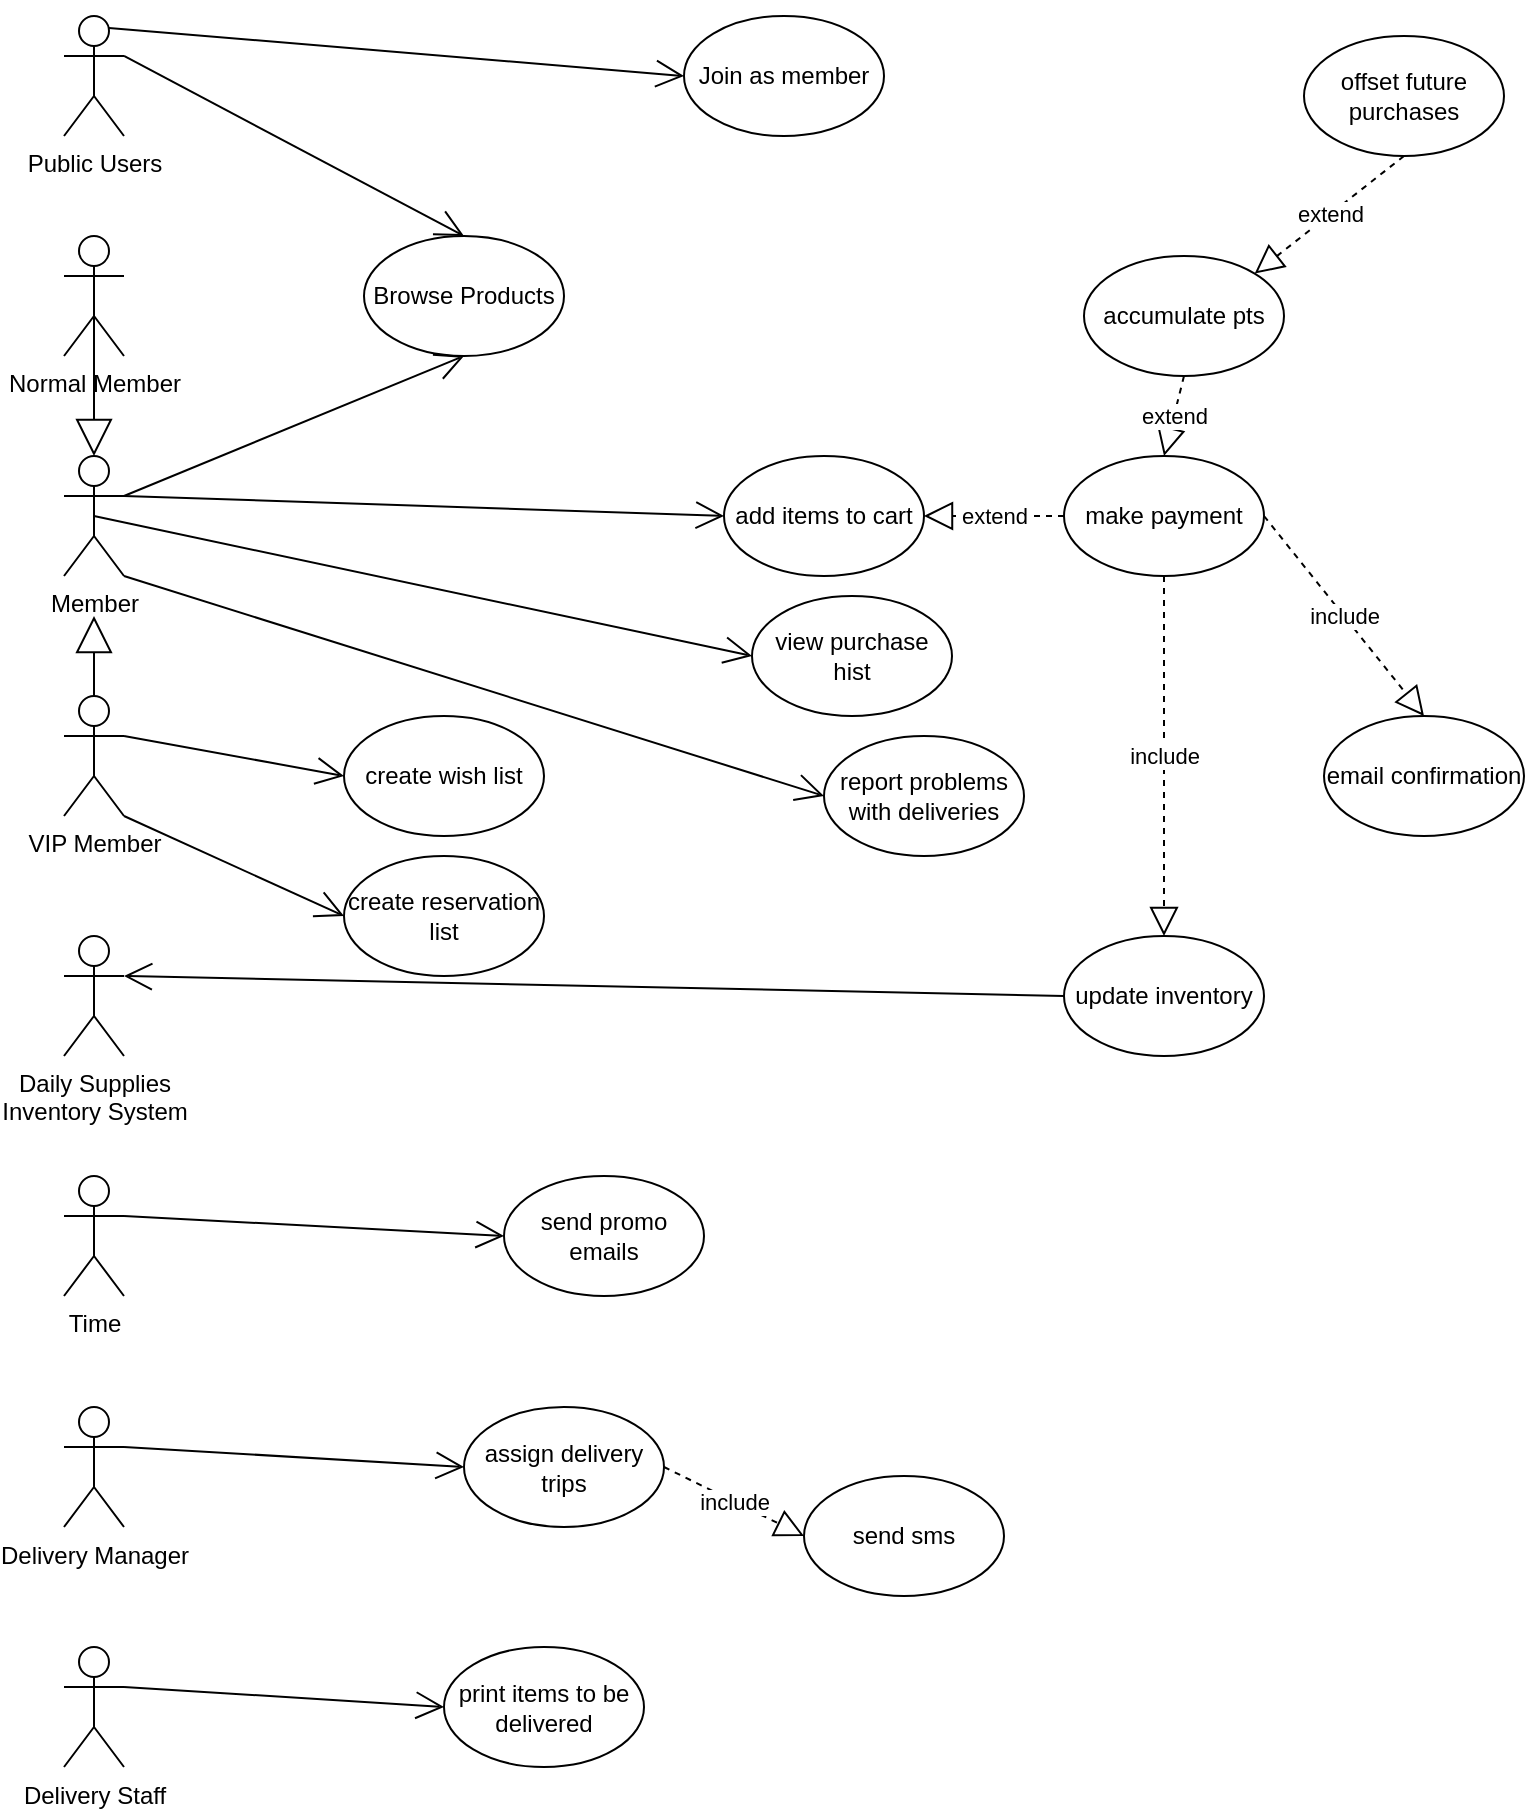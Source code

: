<mxfile version="20.5.3" type="github" pages="2">
  <diagram id="-_WpopFwAMyhOsYBq2s4" name="Page-1">
    <mxGraphModel dx="1460" dy="1183" grid="1" gridSize="10" guides="1" tooltips="1" connect="1" arrows="1" fold="1" page="1" pageScale="1" pageWidth="827" pageHeight="1169" math="0" shadow="0">
      <root>
        <mxCell id="0" />
        <mxCell id="1" parent="0" />
        <mxCell id="hG_BhFcIGgXDd_W4FDlH-1" value="Public Users" style="shape=umlActor;verticalLabelPosition=bottom;verticalAlign=top;html=1;outlineConnect=0;" vertex="1" parent="1">
          <mxGeometry x="70" y="100" width="30" height="60" as="geometry" />
        </mxCell>
        <mxCell id="hG_BhFcIGgXDd_W4FDlH-2" value="Member" style="shape=umlActor;verticalLabelPosition=bottom;verticalAlign=top;html=1;outlineConnect=0;" vertex="1" parent="1">
          <mxGeometry x="70" y="320" width="30" height="60" as="geometry" />
        </mxCell>
        <mxCell id="hG_BhFcIGgXDd_W4FDlH-3" value="VIP Member" style="shape=umlActor;verticalLabelPosition=bottom;verticalAlign=top;html=1;outlineConnect=0;" vertex="1" parent="1">
          <mxGeometry x="70" y="440" width="30" height="60" as="geometry" />
        </mxCell>
        <mxCell id="hG_BhFcIGgXDd_W4FDlH-4" value="Browse Products" style="ellipse;whiteSpace=wrap;html=1;" vertex="1" parent="1">
          <mxGeometry x="220" y="210" width="100" height="60" as="geometry" />
        </mxCell>
        <mxCell id="hG_BhFcIGgXDd_W4FDlH-5" value="Daily Supplies &lt;br&gt;Inventory System" style="shape=umlActor;verticalLabelPosition=bottom;verticalAlign=top;html=1;outlineConnect=0;" vertex="1" parent="1">
          <mxGeometry x="70" y="560" width="30" height="60" as="geometry" />
        </mxCell>
        <mxCell id="hG_BhFcIGgXDd_W4FDlH-6" value="Time" style="shape=umlActor;verticalLabelPosition=bottom;verticalAlign=top;html=1;outlineConnect=0;" vertex="1" parent="1">
          <mxGeometry x="70" y="680" width="30" height="60" as="geometry" />
        </mxCell>
        <mxCell id="hG_BhFcIGgXDd_W4FDlH-7" value="Delivery Manager" style="shape=umlActor;verticalLabelPosition=bottom;verticalAlign=top;html=1;outlineConnect=0;" vertex="1" parent="1">
          <mxGeometry x="70" y="795.5" width="30" height="60" as="geometry" />
        </mxCell>
        <mxCell id="hG_BhFcIGgXDd_W4FDlH-8" value="make payment" style="ellipse;whiteSpace=wrap;html=1;" vertex="1" parent="1">
          <mxGeometry x="570" y="320" width="100" height="60" as="geometry" />
        </mxCell>
        <mxCell id="hG_BhFcIGgXDd_W4FDlH-9" value="Normal Member" style="shape=umlActor;verticalLabelPosition=bottom;verticalAlign=top;html=1;outlineConnect=0;" vertex="1" parent="1">
          <mxGeometry x="70" y="210" width="30" height="60" as="geometry" />
        </mxCell>
        <mxCell id="hG_BhFcIGgXDd_W4FDlH-12" value="" style="endArrow=block;endSize=16;endFill=0;html=1;rounded=0;exitX=0.5;exitY=0.5;exitDx=0;exitDy=0;exitPerimeter=0;entryX=0.5;entryY=0;entryDx=0;entryDy=0;entryPerimeter=0;" edge="1" parent="1" source="hG_BhFcIGgXDd_W4FDlH-9" target="hG_BhFcIGgXDd_W4FDlH-2">
          <mxGeometry width="160" relative="1" as="geometry">
            <mxPoint x="100" y="420" as="sourcePoint" />
            <mxPoint x="260" y="420" as="targetPoint" />
          </mxGeometry>
        </mxCell>
        <mxCell id="hG_BhFcIGgXDd_W4FDlH-13" value="" style="endArrow=block;endSize=16;endFill=0;html=1;rounded=0;exitX=0.5;exitY=0;exitDx=0;exitDy=0;exitPerimeter=0;" edge="1" parent="1" source="hG_BhFcIGgXDd_W4FDlH-3">
          <mxGeometry width="160" relative="1" as="geometry">
            <mxPoint x="95" y="250" as="sourcePoint" />
            <mxPoint x="85" y="400" as="targetPoint" />
          </mxGeometry>
        </mxCell>
        <mxCell id="hG_BhFcIGgXDd_W4FDlH-14" value="Join as member" style="ellipse;whiteSpace=wrap;html=1;" vertex="1" parent="1">
          <mxGeometry x="380" y="100" width="100" height="60" as="geometry" />
        </mxCell>
        <mxCell id="hG_BhFcIGgXDd_W4FDlH-15" value="accumulate pts" style="ellipse;whiteSpace=wrap;html=1;" vertex="1" parent="1">
          <mxGeometry x="580" y="220" width="100" height="60" as="geometry" />
        </mxCell>
        <mxCell id="hG_BhFcIGgXDd_W4FDlH-16" value="Delivery Staff" style="shape=umlActor;verticalLabelPosition=bottom;verticalAlign=top;html=1;outlineConnect=0;" vertex="1" parent="1">
          <mxGeometry x="70" y="915.5" width="30" height="60" as="geometry" />
        </mxCell>
        <mxCell id="hG_BhFcIGgXDd_W4FDlH-17" value="offset future purchases" style="ellipse;whiteSpace=wrap;html=1;" vertex="1" parent="1">
          <mxGeometry x="690" y="110" width="100" height="60" as="geometry" />
        </mxCell>
        <mxCell id="hG_BhFcIGgXDd_W4FDlH-18" value="create wish list" style="ellipse;whiteSpace=wrap;html=1;" vertex="1" parent="1">
          <mxGeometry x="210" y="450" width="100" height="60" as="geometry" />
        </mxCell>
        <mxCell id="hG_BhFcIGgXDd_W4FDlH-19" value="create reservation list" style="ellipse;whiteSpace=wrap;html=1;" vertex="1" parent="1">
          <mxGeometry x="210" y="520" width="100" height="60" as="geometry" />
        </mxCell>
        <mxCell id="hG_BhFcIGgXDd_W4FDlH-20" value="add items to cart" style="ellipse;whiteSpace=wrap;html=1;" vertex="1" parent="1">
          <mxGeometry x="400" y="320" width="100" height="60" as="geometry" />
        </mxCell>
        <mxCell id="hG_BhFcIGgXDd_W4FDlH-21" value="email confirmation" style="ellipse;whiteSpace=wrap;html=1;" vertex="1" parent="1">
          <mxGeometry x="700" y="450" width="100" height="60" as="geometry" />
        </mxCell>
        <mxCell id="hG_BhFcIGgXDd_W4FDlH-22" value="update inventory" style="ellipse;whiteSpace=wrap;html=1;" vertex="1" parent="1">
          <mxGeometry x="570" y="560" width="100" height="60" as="geometry" />
        </mxCell>
        <mxCell id="hG_BhFcIGgXDd_W4FDlH-23" value="view purchase hist" style="ellipse;whiteSpace=wrap;html=1;" vertex="1" parent="1">
          <mxGeometry x="414" y="390" width="100" height="60" as="geometry" />
        </mxCell>
        <mxCell id="hG_BhFcIGgXDd_W4FDlH-24" value="report problems with deliveries" style="ellipse;whiteSpace=wrap;html=1;" vertex="1" parent="1">
          <mxGeometry x="450" y="460" width="100" height="60" as="geometry" />
        </mxCell>
        <mxCell id="hG_BhFcIGgXDd_W4FDlH-25" value="send promo emails" style="ellipse;whiteSpace=wrap;html=1;" vertex="1" parent="1">
          <mxGeometry x="290" y="680" width="100" height="60" as="geometry" />
        </mxCell>
        <mxCell id="hG_BhFcIGgXDd_W4FDlH-26" value="assign delivery trips" style="ellipse;whiteSpace=wrap;html=1;" vertex="1" parent="1">
          <mxGeometry x="270" y="795.5" width="100" height="60" as="geometry" />
        </mxCell>
        <mxCell id="hG_BhFcIGgXDd_W4FDlH-27" value="send sms" style="ellipse;whiteSpace=wrap;html=1;" vertex="1" parent="1">
          <mxGeometry x="440" y="830" width="100" height="60" as="geometry" />
        </mxCell>
        <mxCell id="hG_BhFcIGgXDd_W4FDlH-28" value="print items to be delivered" style="ellipse;whiteSpace=wrap;html=1;" vertex="1" parent="1">
          <mxGeometry x="260" y="915.5" width="100" height="60" as="geometry" />
        </mxCell>
        <mxCell id="hG_BhFcIGgXDd_W4FDlH-29" value="" style="endArrow=open;endFill=1;endSize=12;html=1;rounded=0;exitX=1;exitY=0.333;exitDx=0;exitDy=0;exitPerimeter=0;entryX=0.5;entryY=0;entryDx=0;entryDy=0;" edge="1" parent="1" source="hG_BhFcIGgXDd_W4FDlH-1" target="hG_BhFcIGgXDd_W4FDlH-4">
          <mxGeometry width="160" relative="1" as="geometry">
            <mxPoint x="150" y="159" as="sourcePoint" />
            <mxPoint x="310" y="159" as="targetPoint" />
          </mxGeometry>
        </mxCell>
        <mxCell id="hG_BhFcIGgXDd_W4FDlH-30" value="" style="endArrow=open;endFill=1;endSize=12;html=1;rounded=0;exitX=1;exitY=0.333;exitDx=0;exitDy=0;exitPerimeter=0;entryX=0.5;entryY=1;entryDx=0;entryDy=0;" edge="1" parent="1" source="hG_BhFcIGgXDd_W4FDlH-2" target="hG_BhFcIGgXDd_W4FDlH-4">
          <mxGeometry width="160" relative="1" as="geometry">
            <mxPoint x="110" y="130" as="sourcePoint" />
            <mxPoint x="280" y="220" as="targetPoint" />
          </mxGeometry>
        </mxCell>
        <mxCell id="hG_BhFcIGgXDd_W4FDlH-31" value="" style="endArrow=open;endFill=1;endSize=12;html=1;rounded=0;exitX=0.75;exitY=0.1;exitDx=0;exitDy=0;exitPerimeter=0;entryX=0;entryY=0.5;entryDx=0;entryDy=0;" edge="1" parent="1" source="hG_BhFcIGgXDd_W4FDlH-1" target="hG_BhFcIGgXDd_W4FDlH-14">
          <mxGeometry width="160" relative="1" as="geometry">
            <mxPoint x="110" y="130" as="sourcePoint" />
            <mxPoint x="280" y="220" as="targetPoint" />
          </mxGeometry>
        </mxCell>
        <mxCell id="hG_BhFcIGgXDd_W4FDlH-33" value="" style="endArrow=open;endFill=1;endSize=12;html=1;rounded=0;exitX=1;exitY=0.333;exitDx=0;exitDy=0;exitPerimeter=0;entryX=0;entryY=0.5;entryDx=0;entryDy=0;" edge="1" parent="1" source="hG_BhFcIGgXDd_W4FDlH-3" target="hG_BhFcIGgXDd_W4FDlH-18">
          <mxGeometry width="160" relative="1" as="geometry">
            <mxPoint x="110" y="350" as="sourcePoint" />
            <mxPoint x="280" y="280" as="targetPoint" />
          </mxGeometry>
        </mxCell>
        <mxCell id="hG_BhFcIGgXDd_W4FDlH-34" value="" style="endArrow=open;endFill=1;endSize=12;html=1;rounded=0;exitX=1;exitY=1;exitDx=0;exitDy=0;exitPerimeter=0;entryX=0;entryY=0.5;entryDx=0;entryDy=0;" edge="1" parent="1" source="hG_BhFcIGgXDd_W4FDlH-3" target="hG_BhFcIGgXDd_W4FDlH-19">
          <mxGeometry width="160" relative="1" as="geometry">
            <mxPoint x="110" y="470" as="sourcePoint" />
            <mxPoint x="220" y="470" as="targetPoint" />
          </mxGeometry>
        </mxCell>
        <mxCell id="hG_BhFcIGgXDd_W4FDlH-35" value="" style="endArrow=open;endFill=1;endSize=12;html=1;rounded=0;exitX=1;exitY=0.333;exitDx=0;exitDy=0;exitPerimeter=0;entryX=0;entryY=0.5;entryDx=0;entryDy=0;" edge="1" parent="1" source="hG_BhFcIGgXDd_W4FDlH-2" target="hG_BhFcIGgXDd_W4FDlH-20">
          <mxGeometry width="160" relative="1" as="geometry">
            <mxPoint x="110" y="350" as="sourcePoint" />
            <mxPoint x="280" y="280" as="targetPoint" />
          </mxGeometry>
        </mxCell>
        <mxCell id="hG_BhFcIGgXDd_W4FDlH-36" value="extend" style="endArrow=block;dashed=1;endFill=0;endSize=12;html=1;rounded=0;exitX=0;exitY=0.5;exitDx=0;exitDy=0;entryX=1;entryY=0.5;entryDx=0;entryDy=0;" edge="1" parent="1" source="hG_BhFcIGgXDd_W4FDlH-8" target="hG_BhFcIGgXDd_W4FDlH-20">
          <mxGeometry width="160" relative="1" as="geometry">
            <mxPoint x="450" y="590" as="sourcePoint" />
            <mxPoint x="610" y="590" as="targetPoint" />
          </mxGeometry>
        </mxCell>
        <mxCell id="hG_BhFcIGgXDd_W4FDlH-37" value="extend" style="endArrow=block;dashed=1;endFill=0;endSize=12;html=1;rounded=0;exitX=0.5;exitY=1;exitDx=0;exitDy=0;entryX=0.5;entryY=0;entryDx=0;entryDy=0;" edge="1" parent="1" source="hG_BhFcIGgXDd_W4FDlH-15" target="hG_BhFcIGgXDd_W4FDlH-8">
          <mxGeometry width="160" relative="1" as="geometry">
            <mxPoint x="580" y="360" as="sourcePoint" />
            <mxPoint x="510" y="360" as="targetPoint" />
          </mxGeometry>
        </mxCell>
        <mxCell id="hG_BhFcIGgXDd_W4FDlH-38" value="extend" style="endArrow=block;dashed=1;endFill=0;endSize=12;html=1;rounded=0;exitX=0.5;exitY=1;exitDx=0;exitDy=0;entryX=1;entryY=0;entryDx=0;entryDy=0;" edge="1" parent="1" source="hG_BhFcIGgXDd_W4FDlH-17" target="hG_BhFcIGgXDd_W4FDlH-15">
          <mxGeometry width="160" relative="1" as="geometry">
            <mxPoint x="640" y="290" as="sourcePoint" />
            <mxPoint x="630" y="330" as="targetPoint" />
          </mxGeometry>
        </mxCell>
        <mxCell id="hG_BhFcIGgXDd_W4FDlH-39" value="include" style="endArrow=block;dashed=1;endFill=0;endSize=12;html=1;rounded=0;exitX=0.5;exitY=1;exitDx=0;exitDy=0;entryX=0.5;entryY=0;entryDx=0;entryDy=0;" edge="1" parent="1" source="hG_BhFcIGgXDd_W4FDlH-8" target="hG_BhFcIGgXDd_W4FDlH-22">
          <mxGeometry width="160" relative="1" as="geometry">
            <mxPoint x="580" y="360" as="sourcePoint" />
            <mxPoint x="510" y="360" as="targetPoint" />
          </mxGeometry>
        </mxCell>
        <mxCell id="hG_BhFcIGgXDd_W4FDlH-40" value="" style="endArrow=open;endFill=1;endSize=12;html=1;rounded=0;exitX=0;exitY=0.5;exitDx=0;exitDy=0;entryX=1;entryY=0.333;entryDx=0;entryDy=0;entryPerimeter=0;" edge="1" parent="1" source="hG_BhFcIGgXDd_W4FDlH-22" target="hG_BhFcIGgXDd_W4FDlH-5">
          <mxGeometry width="160" relative="1" as="geometry">
            <mxPoint x="110" y="510" as="sourcePoint" />
            <mxPoint x="220" y="515" as="targetPoint" />
          </mxGeometry>
        </mxCell>
        <mxCell id="hG_BhFcIGgXDd_W4FDlH-41" value="include" style="endArrow=block;dashed=1;endFill=0;endSize=12;html=1;rounded=0;exitX=1;exitY=0.5;exitDx=0;exitDy=0;entryX=0.5;entryY=0;entryDx=0;entryDy=0;" edge="1" parent="1" source="hG_BhFcIGgXDd_W4FDlH-8" target="hG_BhFcIGgXDd_W4FDlH-21">
          <mxGeometry width="160" relative="1" as="geometry">
            <mxPoint x="630" y="390" as="sourcePoint" />
            <mxPoint x="630" y="570" as="targetPoint" />
          </mxGeometry>
        </mxCell>
        <mxCell id="hG_BhFcIGgXDd_W4FDlH-42" value="" style="endArrow=open;endFill=1;endSize=12;html=1;rounded=0;exitX=1;exitY=0.333;exitDx=0;exitDy=0;exitPerimeter=0;entryX=0;entryY=0.5;entryDx=0;entryDy=0;" edge="1" parent="1" source="hG_BhFcIGgXDd_W4FDlH-6" target="hG_BhFcIGgXDd_W4FDlH-25">
          <mxGeometry width="160" relative="1" as="geometry">
            <mxPoint x="110" y="510" as="sourcePoint" />
            <mxPoint x="220" y="515" as="targetPoint" />
          </mxGeometry>
        </mxCell>
        <mxCell id="hG_BhFcIGgXDd_W4FDlH-43" value="" style="endArrow=open;endFill=1;endSize=12;html=1;rounded=0;exitX=1;exitY=1;exitDx=0;exitDy=0;exitPerimeter=0;entryX=0;entryY=0.5;entryDx=0;entryDy=0;" edge="1" parent="1" source="hG_BhFcIGgXDd_W4FDlH-2" target="hG_BhFcIGgXDd_W4FDlH-24">
          <mxGeometry width="160" relative="1" as="geometry">
            <mxPoint x="110" y="350" as="sourcePoint" />
            <mxPoint x="410" y="360" as="targetPoint" />
          </mxGeometry>
        </mxCell>
        <mxCell id="hG_BhFcIGgXDd_W4FDlH-44" value="" style="endArrow=open;endFill=1;endSize=12;html=1;rounded=0;exitX=0.5;exitY=0.5;exitDx=0;exitDy=0;exitPerimeter=0;entryX=0;entryY=0.5;entryDx=0;entryDy=0;" edge="1" parent="1" source="hG_BhFcIGgXDd_W4FDlH-2" target="hG_BhFcIGgXDd_W4FDlH-23">
          <mxGeometry width="160" relative="1" as="geometry">
            <mxPoint x="110" y="390" as="sourcePoint" />
            <mxPoint x="460" y="500" as="targetPoint" />
          </mxGeometry>
        </mxCell>
        <mxCell id="hG_BhFcIGgXDd_W4FDlH-45" value="" style="endArrow=open;endFill=1;endSize=12;html=1;rounded=0;exitX=1;exitY=0.333;exitDx=0;exitDy=0;exitPerimeter=0;entryX=0;entryY=0.5;entryDx=0;entryDy=0;" edge="1" parent="1" source="hG_BhFcIGgXDd_W4FDlH-7" target="hG_BhFcIGgXDd_W4FDlH-26">
          <mxGeometry width="160" relative="1" as="geometry">
            <mxPoint x="110" y="710" as="sourcePoint" />
            <mxPoint x="300" y="720" as="targetPoint" />
          </mxGeometry>
        </mxCell>
        <mxCell id="hG_BhFcIGgXDd_W4FDlH-46" value="include" style="endArrow=block;dashed=1;endFill=0;endSize=12;html=1;rounded=0;exitX=1;exitY=0.5;exitDx=0;exitDy=0;entryX=0;entryY=0.5;entryDx=0;entryDy=0;" edge="1" parent="1" source="hG_BhFcIGgXDd_W4FDlH-26" target="hG_BhFcIGgXDd_W4FDlH-27">
          <mxGeometry width="160" relative="1" as="geometry">
            <mxPoint x="630" y="390" as="sourcePoint" />
            <mxPoint x="630" y="570" as="targetPoint" />
          </mxGeometry>
        </mxCell>
        <mxCell id="hG_BhFcIGgXDd_W4FDlH-47" value="" style="endArrow=open;endFill=1;endSize=12;html=1;rounded=0;exitX=1;exitY=0.333;exitDx=0;exitDy=0;exitPerimeter=0;entryX=0;entryY=0.5;entryDx=0;entryDy=0;" edge="1" parent="1" source="hG_BhFcIGgXDd_W4FDlH-16" target="hG_BhFcIGgXDd_W4FDlH-28">
          <mxGeometry width="160" relative="1" as="geometry">
            <mxPoint x="110" y="825.5" as="sourcePoint" />
            <mxPoint x="280" y="835.5" as="targetPoint" />
          </mxGeometry>
        </mxCell>
      </root>
    </mxGraphModel>
  </diagram>
  <diagram id="buiSMvSkLSFKm8WYzSo4" name="Page-2">
    <mxGraphModel dx="2287" dy="1183" grid="1" gridSize="10" guides="1" tooltips="1" connect="1" arrows="1" fold="1" page="1" pageScale="1" pageWidth="827" pageHeight="1169" math="0" shadow="0">
      <root>
        <mxCell id="0" />
        <mxCell id="1" parent="0" />
        <mxCell id="4rkmgBpopygxuqDhB9WK-1" value="&lt;p style=&quot;margin:0px;margin-top:4px;text-align:center;&quot;&gt;&lt;b&gt;Member&lt;/b&gt;&lt;/p&gt;&lt;hr size=&quot;1&quot;&gt;&lt;div style=&quot;height:2px;&quot;&gt;&lt;/div&gt;&lt;hr size=&quot;1&quot;&gt;&lt;div style=&quot;height:2px;&quot;&gt;&lt;/div&gt;" style="verticalAlign=top;align=left;overflow=fill;fontSize=12;fontFamily=Helvetica;html=1;" vertex="1" parent="1">
          <mxGeometry x="40" y="110" width="140" height="60" as="geometry" />
        </mxCell>
        <mxCell id="4rkmgBpopygxuqDhB9WK-2" value="&lt;p style=&quot;margin:0px;margin-top:4px;text-align:center;&quot;&gt;&lt;b&gt;Normal Member&lt;/b&gt;&lt;/p&gt;&lt;hr size=&quot;1&quot;&gt;&lt;div style=&quot;height:2px;&quot;&gt;&lt;/div&gt;&lt;hr size=&quot;1&quot;&gt;&lt;div style=&quot;height:2px;&quot;&gt;&lt;/div&gt;" style="verticalAlign=top;align=left;overflow=fill;fontSize=12;fontFamily=Helvetica;html=1;" vertex="1" parent="1">
          <mxGeometry x="-50" y="210" width="140" height="60" as="geometry" />
        </mxCell>
        <mxCell id="4rkmgBpopygxuqDhB9WK-3" value="&lt;p style=&quot;margin:0px;margin-top:4px;text-align:center;&quot;&gt;&lt;b&gt;VIP Member&lt;/b&gt;&lt;/p&gt;&lt;hr size=&quot;1&quot;&gt;&lt;div style=&quot;height:2px;&quot;&gt;&lt;/div&gt;&lt;hr size=&quot;1&quot;&gt;&lt;div style=&quot;height:2px;&quot;&gt;&lt;/div&gt;" style="verticalAlign=top;align=left;overflow=fill;fontSize=12;fontFamily=Helvetica;html=1;" vertex="1" parent="1">
          <mxGeometry x="130" y="210" width="140" height="60" as="geometry" />
        </mxCell>
        <mxCell id="4rkmgBpopygxuqDhB9WK-4" value="&lt;p style=&quot;margin:0px;margin-top:4px;text-align:center;&quot;&gt;&lt;b&gt;Staff&lt;/b&gt;&lt;/p&gt;&lt;hr size=&quot;1&quot;&gt;&lt;div style=&quot;height:2px;&quot;&gt;&lt;/div&gt;&lt;hr size=&quot;1&quot;&gt;&lt;div style=&quot;height:2px;&quot;&gt;&lt;/div&gt;" style="verticalAlign=top;align=left;overflow=fill;fontSize=12;fontFamily=Helvetica;html=1;" vertex="1" parent="1">
          <mxGeometry x="40" y="380" width="140" height="60" as="geometry" />
        </mxCell>
      </root>
    </mxGraphModel>
  </diagram>
</mxfile>
